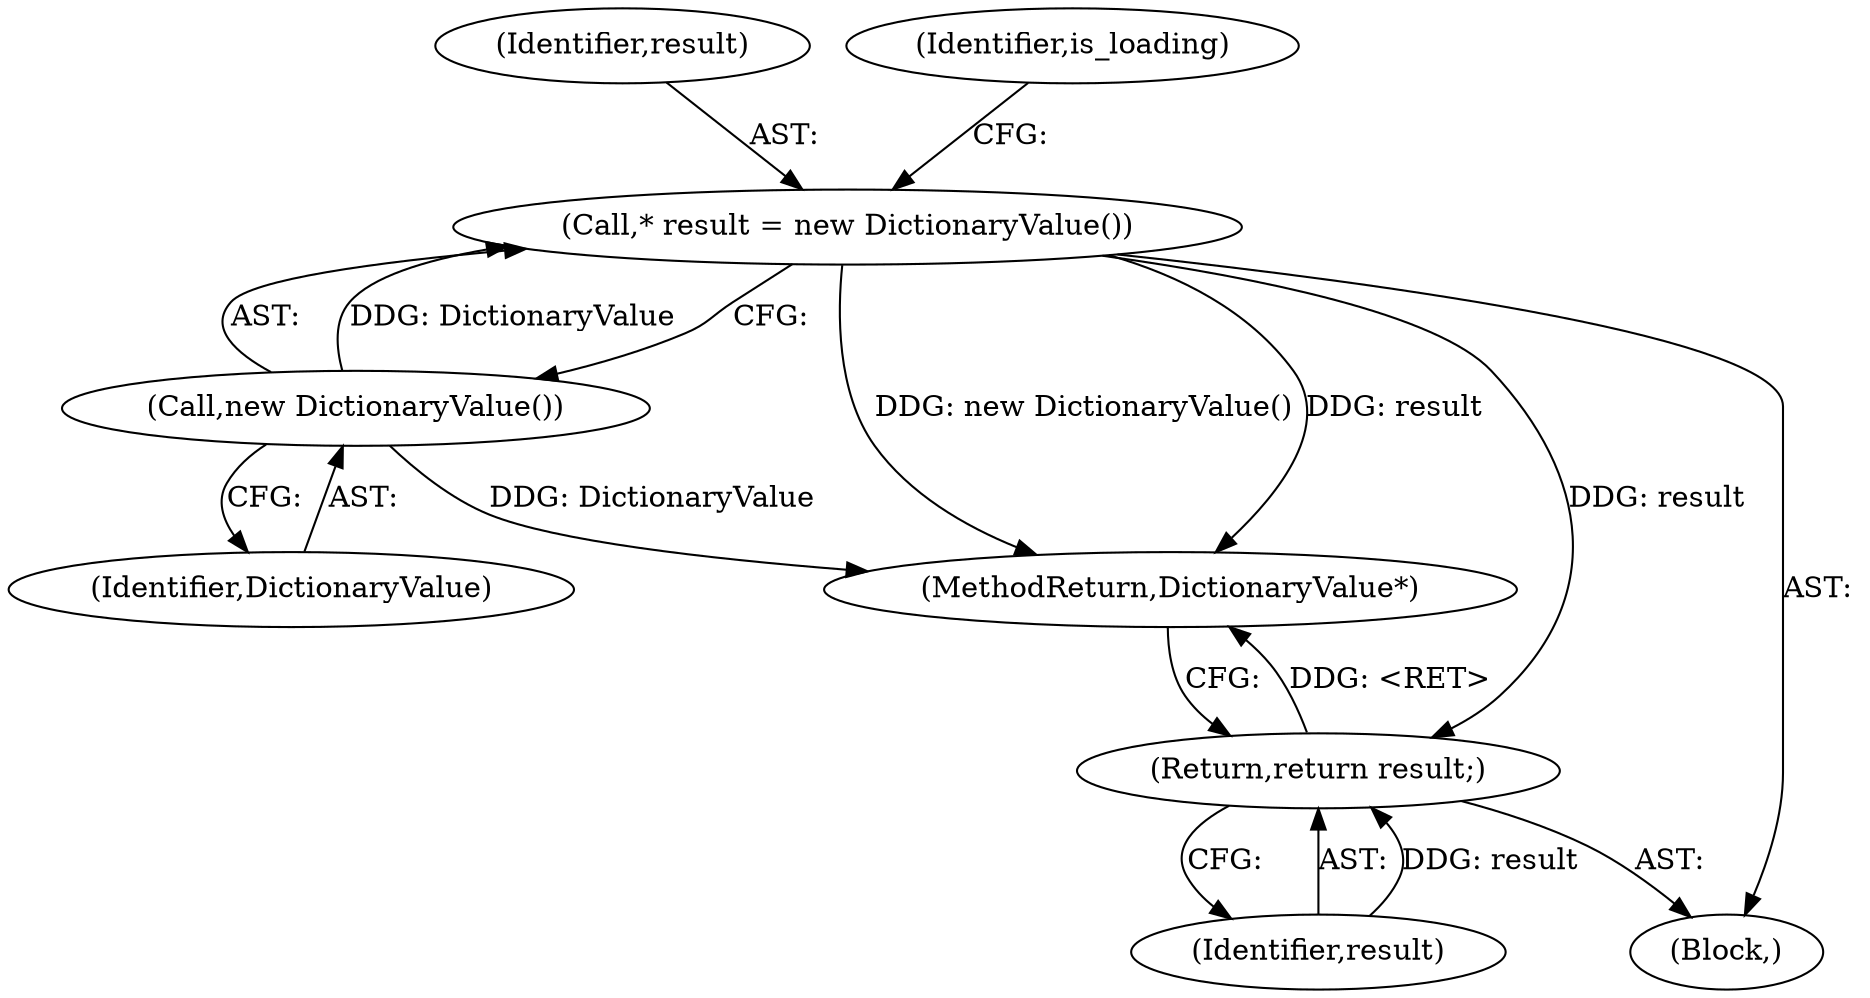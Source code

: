 digraph "0_Chrome_f7ae1f7a918f1973dca241a7a23169906eaf4fe3_8@pointer" {
"1000116" [label="(Call,* result = new DictionaryValue())"];
"1000118" [label="(Call,new DictionaryValue())"];
"1000210" [label="(Return,return result;)"];
"1000211" [label="(Identifier,result)"];
"1000117" [label="(Identifier,result)"];
"1000210" [label="(Return,return result;)"];
"1000105" [label="(Block,)"];
"1000122" [label="(Identifier,is_loading)"];
"1000119" [label="(Identifier,DictionaryValue)"];
"1000118" [label="(Call,new DictionaryValue())"];
"1000116" [label="(Call,* result = new DictionaryValue())"];
"1000212" [label="(MethodReturn,DictionaryValue*)"];
"1000116" -> "1000105"  [label="AST: "];
"1000116" -> "1000118"  [label="CFG: "];
"1000117" -> "1000116"  [label="AST: "];
"1000118" -> "1000116"  [label="AST: "];
"1000122" -> "1000116"  [label="CFG: "];
"1000116" -> "1000212"  [label="DDG: new DictionaryValue()"];
"1000116" -> "1000212"  [label="DDG: result"];
"1000118" -> "1000116"  [label="DDG: DictionaryValue"];
"1000116" -> "1000210"  [label="DDG: result"];
"1000118" -> "1000119"  [label="CFG: "];
"1000119" -> "1000118"  [label="AST: "];
"1000118" -> "1000212"  [label="DDG: DictionaryValue"];
"1000210" -> "1000105"  [label="AST: "];
"1000210" -> "1000211"  [label="CFG: "];
"1000211" -> "1000210"  [label="AST: "];
"1000212" -> "1000210"  [label="CFG: "];
"1000210" -> "1000212"  [label="DDG: <RET>"];
"1000211" -> "1000210"  [label="DDG: result"];
}
